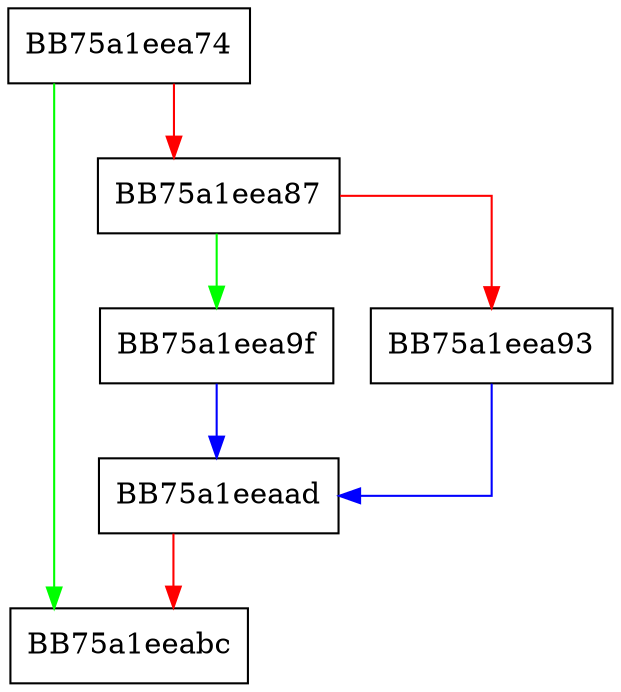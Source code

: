 digraph dealloc {
  node [shape="box"];
  graph [splines=ortho];
  BB75a1eea74 -> BB75a1eeabc [color="green"];
  BB75a1eea74 -> BB75a1eea87 [color="red"];
  BB75a1eea87 -> BB75a1eea9f [color="green"];
  BB75a1eea87 -> BB75a1eea93 [color="red"];
  BB75a1eea93 -> BB75a1eeaad [color="blue"];
  BB75a1eea9f -> BB75a1eeaad [color="blue"];
  BB75a1eeaad -> BB75a1eeabc [color="red"];
}